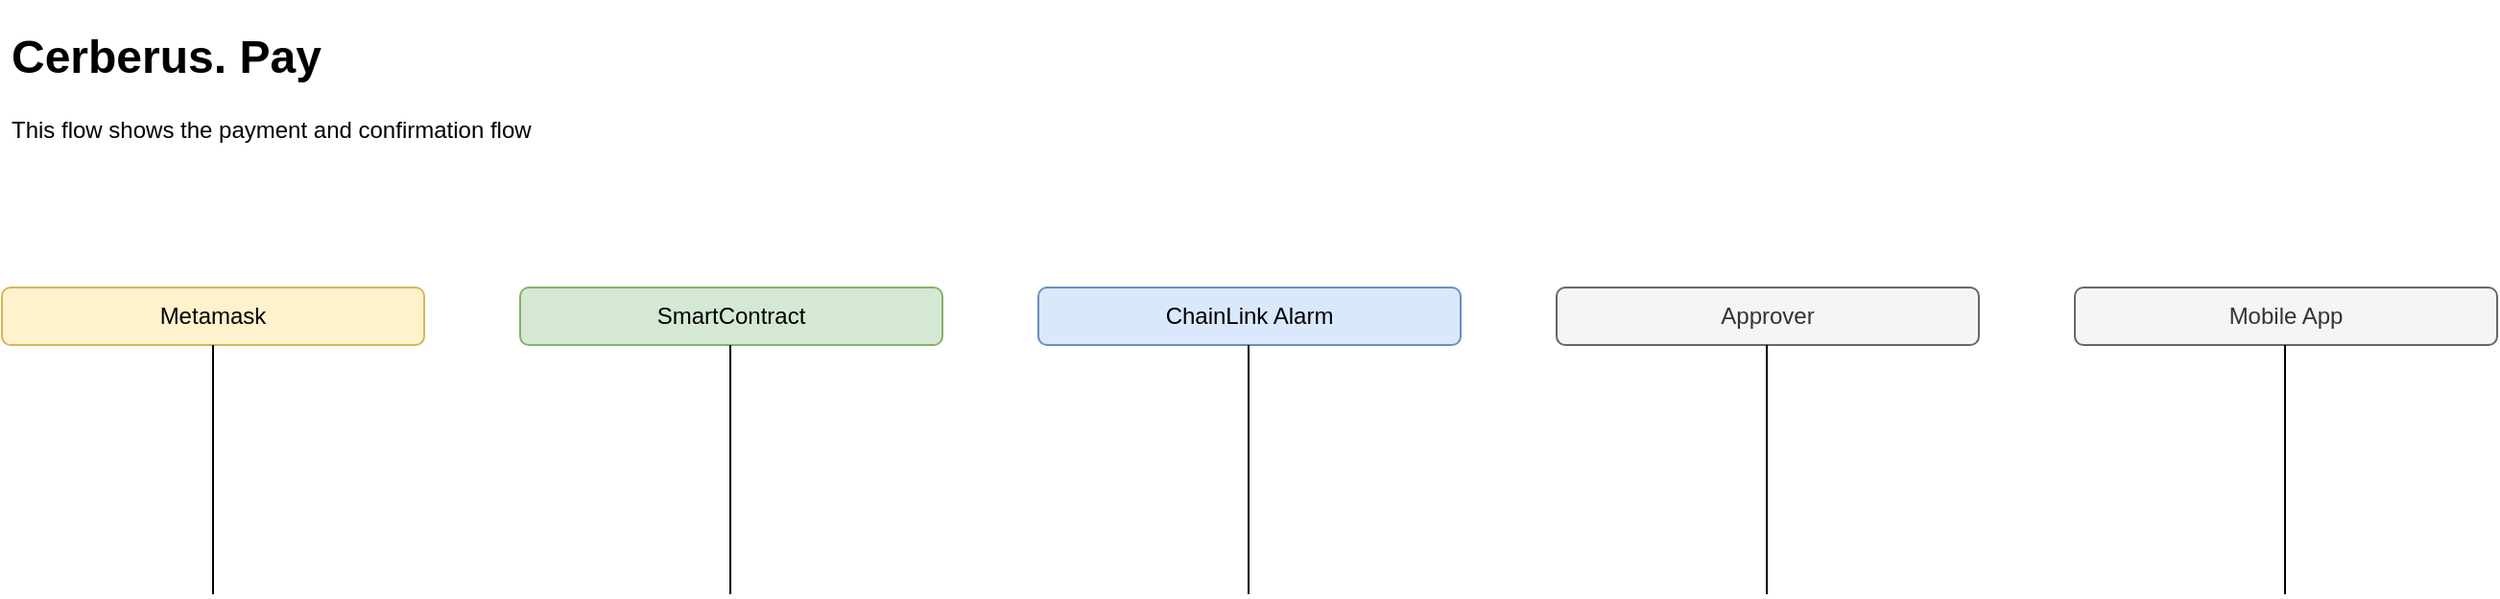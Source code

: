<mxfile version="12.1.4" type="github" pages="1">
  <diagram id="BOTKWVRAujg0s6rX3rG4" name="Page-1">
    <mxGraphModel dx="1540" dy="852" grid="1" gridSize="10" guides="1" tooltips="1" connect="1" arrows="1" fold="1" page="1" pageScale="1" pageWidth="850" pageHeight="1100" math="0" shadow="0">
      <root>
        <mxCell id="0"/>
        <mxCell id="1" parent="0"/>
        <mxCell id="995s1AaUSaoDGZbzYbmt-1" value="" style="endArrow=none;html=1;entryX=0.5;entryY=1;entryDx=0;entryDy=0;" edge="1" parent="1">
          <mxGeometry width="50" height="50" relative="1" as="geometry">
            <mxPoint x="959.5" y="320" as="sourcePoint"/>
            <mxPoint x="959.5" y="190" as="targetPoint"/>
          </mxGeometry>
        </mxCell>
        <mxCell id="995s1AaUSaoDGZbzYbmt-2" value="&lt;h1&gt;Cerberus. Pay&lt;/h1&gt;&lt;div&gt;This flow shows the payment and confirmation flow&lt;/div&gt;" style="text;html=1;strokeColor=none;fillColor=none;spacing=5;spacingTop=-20;whiteSpace=wrap;overflow=hidden;rounded=0;" vertex="1" parent="1">
          <mxGeometry x="40" y="20" width="320" height="80" as="geometry"/>
        </mxCell>
        <mxCell id="995s1AaUSaoDGZbzYbmt-3" value="Metamask" style="rounded=1;whiteSpace=wrap;html=1;fillColor=#fff2cc;strokeColor=#d6b656;" vertex="1" parent="1">
          <mxGeometry x="40" y="160" width="220" height="30" as="geometry"/>
        </mxCell>
        <mxCell id="995s1AaUSaoDGZbzYbmt-4" value="" style="endArrow=none;html=1;entryX=0.5;entryY=1;entryDx=0;entryDy=0;" edge="1" parent="1" target="995s1AaUSaoDGZbzYbmt-3">
          <mxGeometry width="50" height="50" relative="1" as="geometry">
            <mxPoint x="150" y="320" as="sourcePoint"/>
            <mxPoint x="230" y="270" as="targetPoint"/>
          </mxGeometry>
        </mxCell>
        <mxCell id="995s1AaUSaoDGZbzYbmt-5" value="SmartContract" style="rounded=1;whiteSpace=wrap;html=1;fillColor=#d5e8d4;strokeColor=#82b366;" vertex="1" parent="1">
          <mxGeometry x="310" y="160" width="220" height="30" as="geometry"/>
        </mxCell>
        <mxCell id="995s1AaUSaoDGZbzYbmt-6" value="" style="endArrow=none;html=1;entryX=0.5;entryY=1;entryDx=0;entryDy=0;" edge="1" parent="1">
          <mxGeometry width="50" height="50" relative="1" as="geometry">
            <mxPoint x="419.5" y="320" as="sourcePoint"/>
            <mxPoint x="419.5" y="190" as="targetPoint"/>
          </mxGeometry>
        </mxCell>
        <mxCell id="995s1AaUSaoDGZbzYbmt-7" value="ChainLink Alarm" style="rounded=1;whiteSpace=wrap;html=1;fillColor=#dae8fc;strokeColor=#6c8ebf;" vertex="1" parent="1">
          <mxGeometry x="580" y="160" width="220" height="30" as="geometry"/>
        </mxCell>
        <mxCell id="995s1AaUSaoDGZbzYbmt-8" value="Approver" style="rounded=1;whiteSpace=wrap;html=1;fillColor=#f5f5f5;strokeColor=#666666;fontColor=#333333;" vertex="1" parent="1">
          <mxGeometry x="850" y="160" width="220" height="30" as="geometry"/>
        </mxCell>
        <mxCell id="995s1AaUSaoDGZbzYbmt-9" value="Mobile App" style="rounded=1;whiteSpace=wrap;html=1;fillColor=#f5f5f5;strokeColor=#666666;fontColor=#333333;" vertex="1" parent="1">
          <mxGeometry x="1120" y="160" width="220" height="30" as="geometry"/>
        </mxCell>
        <mxCell id="995s1AaUSaoDGZbzYbmt-10" value="" style="endArrow=none;html=1;entryX=0.5;entryY=1;entryDx=0;entryDy=0;" edge="1" parent="1">
          <mxGeometry width="50" height="50" relative="1" as="geometry">
            <mxPoint x="689.5" y="320" as="sourcePoint"/>
            <mxPoint x="689.5" y="190" as="targetPoint"/>
          </mxGeometry>
        </mxCell>
        <mxCell id="995s1AaUSaoDGZbzYbmt-11" value="" style="endArrow=none;html=1;entryX=0.5;entryY=1;entryDx=0;entryDy=0;" edge="1" parent="1">
          <mxGeometry width="50" height="50" relative="1" as="geometry">
            <mxPoint x="959.5" y="320" as="sourcePoint"/>
            <mxPoint x="959.5" y="190" as="targetPoint"/>
          </mxGeometry>
        </mxCell>
        <mxCell id="995s1AaUSaoDGZbzYbmt-12" value="" style="endArrow=none;html=1;entryX=0.5;entryY=1;entryDx=0;entryDy=0;" edge="1" parent="1">
          <mxGeometry width="50" height="50" relative="1" as="geometry">
            <mxPoint x="1229.5" y="320" as="sourcePoint"/>
            <mxPoint x="1229.5" y="190" as="targetPoint"/>
          </mxGeometry>
        </mxCell>
      </root>
    </mxGraphModel>
  </diagram>
</mxfile>
